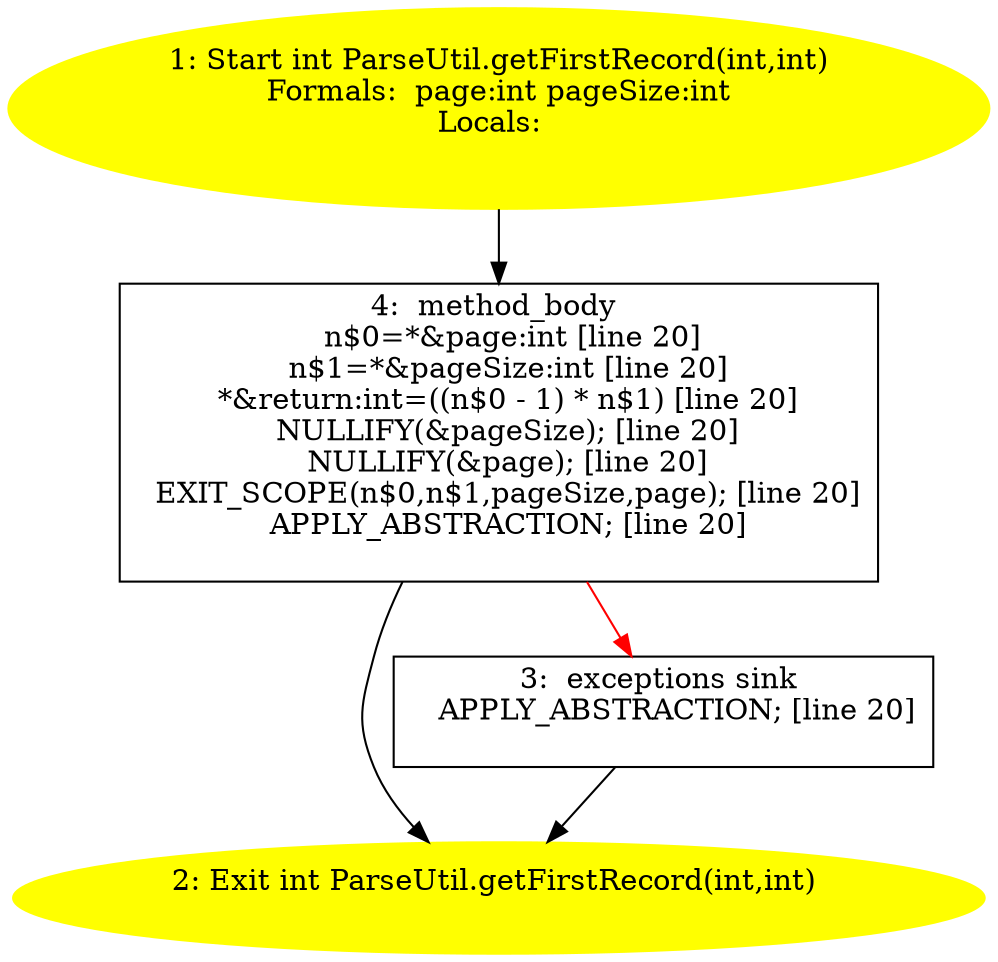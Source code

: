 /* @generated */
digraph cfg {
"com.zrlog.util.ParseUtil.getFirstRecord(int,int):int.c5275fb2235d2ffa00e7cc78c304ea2c_1" [label="1: Start int ParseUtil.getFirstRecord(int,int)\nFormals:  page:int pageSize:int\nLocals:  \n  " color=yellow style=filled]
	

	 "com.zrlog.util.ParseUtil.getFirstRecord(int,int):int.c5275fb2235d2ffa00e7cc78c304ea2c_1" -> "com.zrlog.util.ParseUtil.getFirstRecord(int,int):int.c5275fb2235d2ffa00e7cc78c304ea2c_4" ;
"com.zrlog.util.ParseUtil.getFirstRecord(int,int):int.c5275fb2235d2ffa00e7cc78c304ea2c_2" [label="2: Exit int ParseUtil.getFirstRecord(int,int) \n  " color=yellow style=filled]
	

"com.zrlog.util.ParseUtil.getFirstRecord(int,int):int.c5275fb2235d2ffa00e7cc78c304ea2c_3" [label="3:  exceptions sink \n   APPLY_ABSTRACTION; [line 20]\n " shape="box"]
	

	 "com.zrlog.util.ParseUtil.getFirstRecord(int,int):int.c5275fb2235d2ffa00e7cc78c304ea2c_3" -> "com.zrlog.util.ParseUtil.getFirstRecord(int,int):int.c5275fb2235d2ffa00e7cc78c304ea2c_2" ;
"com.zrlog.util.ParseUtil.getFirstRecord(int,int):int.c5275fb2235d2ffa00e7cc78c304ea2c_4" [label="4:  method_body \n   n$0=*&page:int [line 20]\n  n$1=*&pageSize:int [line 20]\n  *&return:int=((n$0 - 1) * n$1) [line 20]\n  NULLIFY(&pageSize); [line 20]\n  NULLIFY(&page); [line 20]\n  EXIT_SCOPE(n$0,n$1,pageSize,page); [line 20]\n  APPLY_ABSTRACTION; [line 20]\n " shape="box"]
	

	 "com.zrlog.util.ParseUtil.getFirstRecord(int,int):int.c5275fb2235d2ffa00e7cc78c304ea2c_4" -> "com.zrlog.util.ParseUtil.getFirstRecord(int,int):int.c5275fb2235d2ffa00e7cc78c304ea2c_2" ;
	 "com.zrlog.util.ParseUtil.getFirstRecord(int,int):int.c5275fb2235d2ffa00e7cc78c304ea2c_4" -> "com.zrlog.util.ParseUtil.getFirstRecord(int,int):int.c5275fb2235d2ffa00e7cc78c304ea2c_3" [color="red" ];
}
